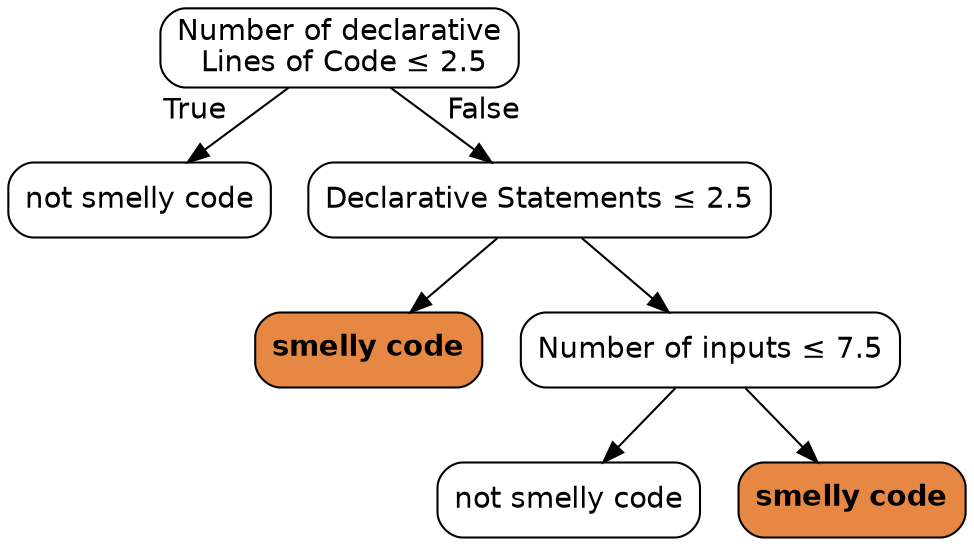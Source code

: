 digraph Tree {
node [color="black", fontname=helvetica, shape=box,  style="filled, rounded", fillcolor="#FFFFFF"];
edge [fontname=helvetica];
0 [label=<Number of declarative<br/> Lines of Code &le; 2.5>];
1 [label=<not smelly code>];
0 -> 1  [headlabel="True", labelangle=45, labeldistance="2.5"];
2 [label=<Declarative Statements &le; 2.5>];
0 -> 2  [headlabel="False", labelangle="-45", labeldistance="2.5"];
3 [label=<<b>smelly code</b>>, fillcolor="#e68743"];
2 -> 3;
4 [label=<Number of inputs &le; 7.5>];
2 -> 4;
5 [label=<not smelly code>];
4 -> 5;
6 [label=<<b>smelly code</b>>, fillcolor="#e68743"];
4 -> 6;
}
